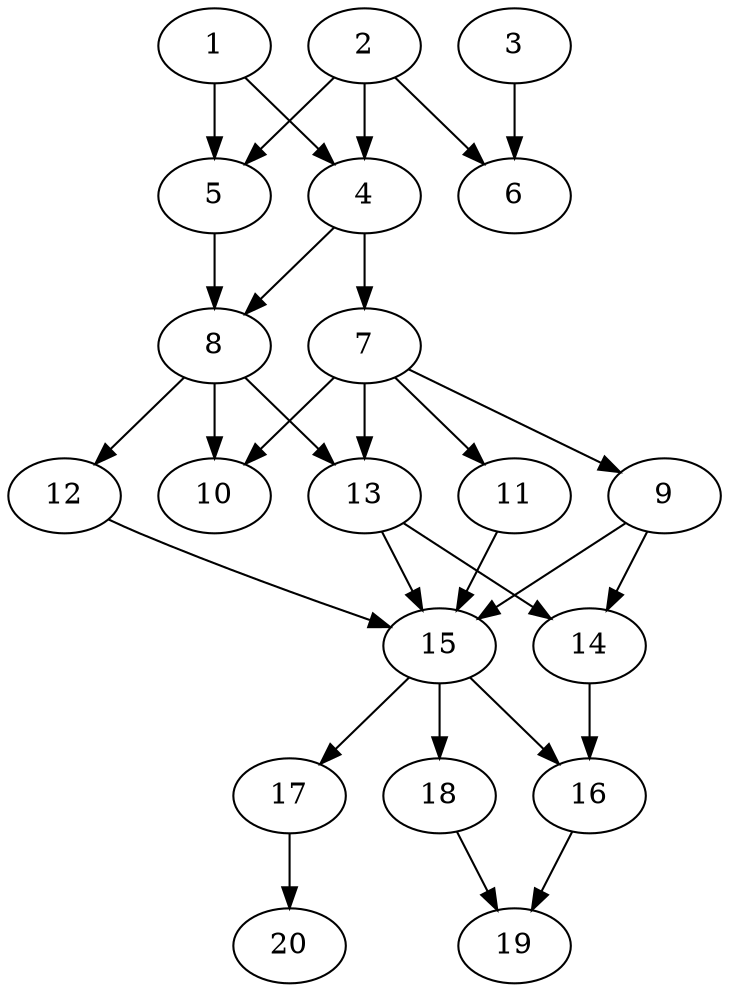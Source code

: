 // DAG automatically generated by daggen at Tue Jul 23 14:27:02 2019
// ./daggen --dot -n 20 --ccr 0.4 --fat 0.5 --regular 0.5 --density 0.7 --mindata 5242880 --maxdata 52428800 
digraph G {
  1 [size="89259520", alpha="0.19", expect_size="35703808"] 
  1 -> 4 [size ="35703808"]
  1 -> 5 [size ="35703808"]
  2 [size="117160960", alpha="0.13", expect_size="46864384"] 
  2 -> 4 [size ="46864384"]
  2 -> 5 [size ="46864384"]
  2 -> 6 [size ="46864384"]
  3 [size="117130240", alpha="0.10", expect_size="46852096"] 
  3 -> 6 [size ="46852096"]
  4 [size="38287360", alpha="0.20", expect_size="15314944"] 
  4 -> 7 [size ="15314944"]
  4 -> 8 [size ="15314944"]
  5 [size="112422400", alpha="0.00", expect_size="44968960"] 
  5 -> 8 [size ="44968960"]
  6 [size="104576000", alpha="0.10", expect_size="41830400"] 
  7 [size="52538880", alpha="0.05", expect_size="21015552"] 
  7 -> 9 [size ="21015552"]
  7 -> 10 [size ="21015552"]
  7 -> 11 [size ="21015552"]
  7 -> 13 [size ="21015552"]
  8 [size="20098560", alpha="0.11", expect_size="8039424"] 
  8 -> 10 [size ="8039424"]
  8 -> 12 [size ="8039424"]
  8 -> 13 [size ="8039424"]
  9 [size="65510400", alpha="0.12", expect_size="26204160"] 
  9 -> 14 [size ="26204160"]
  9 -> 15 [size ="26204160"]
  10 [size="43747840", alpha="0.02", expect_size="17499136"] 
  11 [size="116602880", alpha="0.08", expect_size="46641152"] 
  11 -> 15 [size ="46641152"]
  12 [size="108177920", alpha="0.15", expect_size="43271168"] 
  12 -> 15 [size ="43271168"]
  13 [size="68884480", alpha="0.19", expect_size="27553792"] 
  13 -> 14 [size ="27553792"]
  13 -> 15 [size ="27553792"]
  14 [size="127992320", alpha="0.02", expect_size="51196928"] 
  14 -> 16 [size ="51196928"]
  15 [size="126650880", alpha="0.05", expect_size="50660352"] 
  15 -> 16 [size ="50660352"]
  15 -> 17 [size ="50660352"]
  15 -> 18 [size ="50660352"]
  16 [size="127464960", alpha="0.20", expect_size="50985984"] 
  16 -> 19 [size ="50985984"]
  17 [size="70028800", alpha="0.13", expect_size="28011520"] 
  17 -> 20 [size ="28011520"]
  18 [size="97111040", alpha="0.12", expect_size="38844416"] 
  18 -> 19 [size ="38844416"]
  19 [size="42713600", alpha="0.20", expect_size="17085440"] 
  20 [size="113523200", alpha="0.08", expect_size="45409280"] 
}
